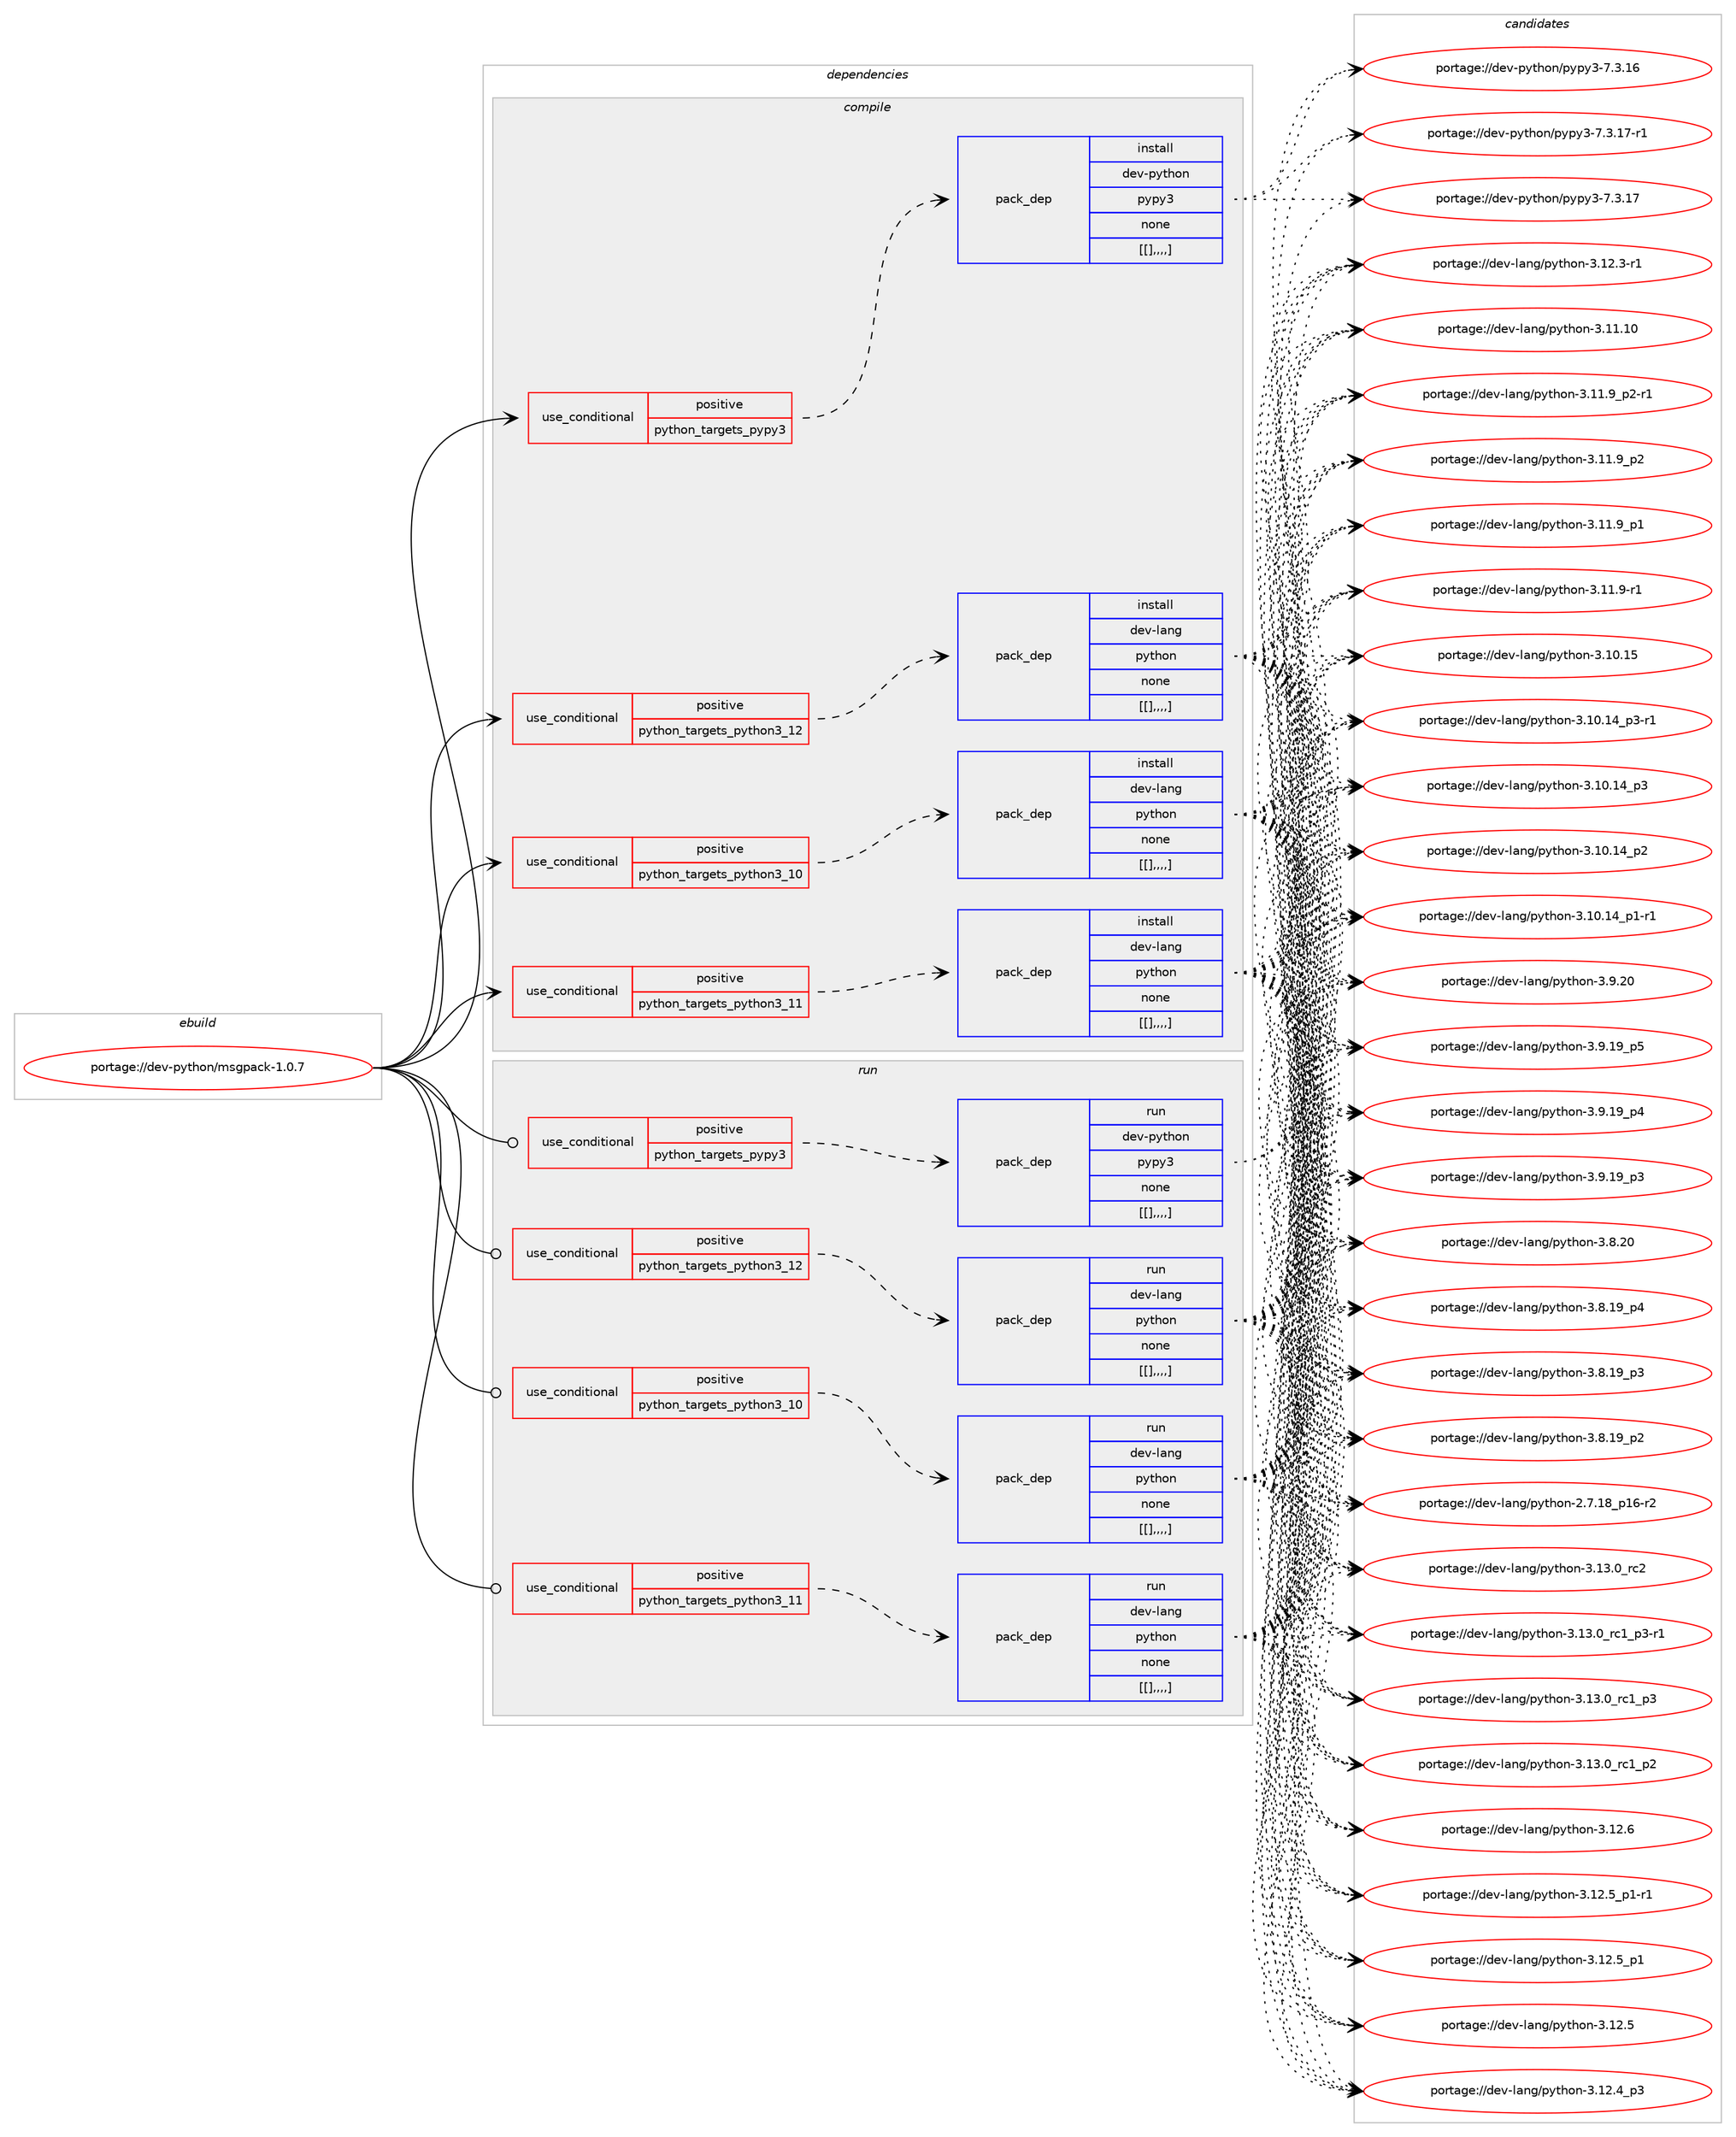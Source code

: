 digraph prolog {

# *************
# Graph options
# *************

newrank=true;
concentrate=true;
compound=true;
graph [rankdir=LR,fontname=Helvetica,fontsize=10,ranksep=1.5];#, ranksep=2.5, nodesep=0.2];
edge  [arrowhead=vee];
node  [fontname=Helvetica,fontsize=10];

# **********
# The ebuild
# **********

subgraph cluster_leftcol {
color=gray;
label=<<i>ebuild</i>>;
id [label="portage://dev-python/msgpack-1.0.7", color=red, width=4, href="../dev-python/msgpack-1.0.7.svg"];
}

# ****************
# The dependencies
# ****************

subgraph cluster_midcol {
color=gray;
label=<<i>dependencies</i>>;
subgraph cluster_compile {
fillcolor="#eeeeee";
style=filled;
label=<<i>compile</i>>;
subgraph cond35709 {
dependency153118 [label=<<TABLE BORDER="0" CELLBORDER="1" CELLSPACING="0" CELLPADDING="4"><TR><TD ROWSPAN="3" CELLPADDING="10">use_conditional</TD></TR><TR><TD>positive</TD></TR><TR><TD>python_targets_pypy3</TD></TR></TABLE>>, shape=none, color=red];
subgraph pack116191 {
dependency153119 [label=<<TABLE BORDER="0" CELLBORDER="1" CELLSPACING="0" CELLPADDING="4" WIDTH="220"><TR><TD ROWSPAN="6" CELLPADDING="30">pack_dep</TD></TR><TR><TD WIDTH="110">install</TD></TR><TR><TD>dev-python</TD></TR><TR><TD>pypy3</TD></TR><TR><TD>none</TD></TR><TR><TD>[[],,,,]</TD></TR></TABLE>>, shape=none, color=blue];
}
dependency153118:e -> dependency153119:w [weight=20,style="dashed",arrowhead="vee"];
}
id:e -> dependency153118:w [weight=20,style="solid",arrowhead="vee"];
subgraph cond35710 {
dependency153120 [label=<<TABLE BORDER="0" CELLBORDER="1" CELLSPACING="0" CELLPADDING="4"><TR><TD ROWSPAN="3" CELLPADDING="10">use_conditional</TD></TR><TR><TD>positive</TD></TR><TR><TD>python_targets_python3_10</TD></TR></TABLE>>, shape=none, color=red];
subgraph pack116192 {
dependency153121 [label=<<TABLE BORDER="0" CELLBORDER="1" CELLSPACING="0" CELLPADDING="4" WIDTH="220"><TR><TD ROWSPAN="6" CELLPADDING="30">pack_dep</TD></TR><TR><TD WIDTH="110">install</TD></TR><TR><TD>dev-lang</TD></TR><TR><TD>python</TD></TR><TR><TD>none</TD></TR><TR><TD>[[],,,,]</TD></TR></TABLE>>, shape=none, color=blue];
}
dependency153120:e -> dependency153121:w [weight=20,style="dashed",arrowhead="vee"];
}
id:e -> dependency153120:w [weight=20,style="solid",arrowhead="vee"];
subgraph cond35711 {
dependency153122 [label=<<TABLE BORDER="0" CELLBORDER="1" CELLSPACING="0" CELLPADDING="4"><TR><TD ROWSPAN="3" CELLPADDING="10">use_conditional</TD></TR><TR><TD>positive</TD></TR><TR><TD>python_targets_python3_11</TD></TR></TABLE>>, shape=none, color=red];
subgraph pack116193 {
dependency153123 [label=<<TABLE BORDER="0" CELLBORDER="1" CELLSPACING="0" CELLPADDING="4" WIDTH="220"><TR><TD ROWSPAN="6" CELLPADDING="30">pack_dep</TD></TR><TR><TD WIDTH="110">install</TD></TR><TR><TD>dev-lang</TD></TR><TR><TD>python</TD></TR><TR><TD>none</TD></TR><TR><TD>[[],,,,]</TD></TR></TABLE>>, shape=none, color=blue];
}
dependency153122:e -> dependency153123:w [weight=20,style="dashed",arrowhead="vee"];
}
id:e -> dependency153122:w [weight=20,style="solid",arrowhead="vee"];
subgraph cond35712 {
dependency153124 [label=<<TABLE BORDER="0" CELLBORDER="1" CELLSPACING="0" CELLPADDING="4"><TR><TD ROWSPAN="3" CELLPADDING="10">use_conditional</TD></TR><TR><TD>positive</TD></TR><TR><TD>python_targets_python3_12</TD></TR></TABLE>>, shape=none, color=red];
subgraph pack116194 {
dependency153125 [label=<<TABLE BORDER="0" CELLBORDER="1" CELLSPACING="0" CELLPADDING="4" WIDTH="220"><TR><TD ROWSPAN="6" CELLPADDING="30">pack_dep</TD></TR><TR><TD WIDTH="110">install</TD></TR><TR><TD>dev-lang</TD></TR><TR><TD>python</TD></TR><TR><TD>none</TD></TR><TR><TD>[[],,,,]</TD></TR></TABLE>>, shape=none, color=blue];
}
dependency153124:e -> dependency153125:w [weight=20,style="dashed",arrowhead="vee"];
}
id:e -> dependency153124:w [weight=20,style="solid",arrowhead="vee"];
}
subgraph cluster_compileandrun {
fillcolor="#eeeeee";
style=filled;
label=<<i>compile and run</i>>;
}
subgraph cluster_run {
fillcolor="#eeeeee";
style=filled;
label=<<i>run</i>>;
subgraph cond35713 {
dependency153126 [label=<<TABLE BORDER="0" CELLBORDER="1" CELLSPACING="0" CELLPADDING="4"><TR><TD ROWSPAN="3" CELLPADDING="10">use_conditional</TD></TR><TR><TD>positive</TD></TR><TR><TD>python_targets_pypy3</TD></TR></TABLE>>, shape=none, color=red];
subgraph pack116195 {
dependency153127 [label=<<TABLE BORDER="0" CELLBORDER="1" CELLSPACING="0" CELLPADDING="4" WIDTH="220"><TR><TD ROWSPAN="6" CELLPADDING="30">pack_dep</TD></TR><TR><TD WIDTH="110">run</TD></TR><TR><TD>dev-python</TD></TR><TR><TD>pypy3</TD></TR><TR><TD>none</TD></TR><TR><TD>[[],,,,]</TD></TR></TABLE>>, shape=none, color=blue];
}
dependency153126:e -> dependency153127:w [weight=20,style="dashed",arrowhead="vee"];
}
id:e -> dependency153126:w [weight=20,style="solid",arrowhead="odot"];
subgraph cond35714 {
dependency153128 [label=<<TABLE BORDER="0" CELLBORDER="1" CELLSPACING="0" CELLPADDING="4"><TR><TD ROWSPAN="3" CELLPADDING="10">use_conditional</TD></TR><TR><TD>positive</TD></TR><TR><TD>python_targets_python3_10</TD></TR></TABLE>>, shape=none, color=red];
subgraph pack116196 {
dependency153129 [label=<<TABLE BORDER="0" CELLBORDER="1" CELLSPACING="0" CELLPADDING="4" WIDTH="220"><TR><TD ROWSPAN="6" CELLPADDING="30">pack_dep</TD></TR><TR><TD WIDTH="110">run</TD></TR><TR><TD>dev-lang</TD></TR><TR><TD>python</TD></TR><TR><TD>none</TD></TR><TR><TD>[[],,,,]</TD></TR></TABLE>>, shape=none, color=blue];
}
dependency153128:e -> dependency153129:w [weight=20,style="dashed",arrowhead="vee"];
}
id:e -> dependency153128:w [weight=20,style="solid",arrowhead="odot"];
subgraph cond35715 {
dependency153130 [label=<<TABLE BORDER="0" CELLBORDER="1" CELLSPACING="0" CELLPADDING="4"><TR><TD ROWSPAN="3" CELLPADDING="10">use_conditional</TD></TR><TR><TD>positive</TD></TR><TR><TD>python_targets_python3_11</TD></TR></TABLE>>, shape=none, color=red];
subgraph pack116197 {
dependency153131 [label=<<TABLE BORDER="0" CELLBORDER="1" CELLSPACING="0" CELLPADDING="4" WIDTH="220"><TR><TD ROWSPAN="6" CELLPADDING="30">pack_dep</TD></TR><TR><TD WIDTH="110">run</TD></TR><TR><TD>dev-lang</TD></TR><TR><TD>python</TD></TR><TR><TD>none</TD></TR><TR><TD>[[],,,,]</TD></TR></TABLE>>, shape=none, color=blue];
}
dependency153130:e -> dependency153131:w [weight=20,style="dashed",arrowhead="vee"];
}
id:e -> dependency153130:w [weight=20,style="solid",arrowhead="odot"];
subgraph cond35716 {
dependency153132 [label=<<TABLE BORDER="0" CELLBORDER="1" CELLSPACING="0" CELLPADDING="4"><TR><TD ROWSPAN="3" CELLPADDING="10">use_conditional</TD></TR><TR><TD>positive</TD></TR><TR><TD>python_targets_python3_12</TD></TR></TABLE>>, shape=none, color=red];
subgraph pack116198 {
dependency153133 [label=<<TABLE BORDER="0" CELLBORDER="1" CELLSPACING="0" CELLPADDING="4" WIDTH="220"><TR><TD ROWSPAN="6" CELLPADDING="30">pack_dep</TD></TR><TR><TD WIDTH="110">run</TD></TR><TR><TD>dev-lang</TD></TR><TR><TD>python</TD></TR><TR><TD>none</TD></TR><TR><TD>[[],,,,]</TD></TR></TABLE>>, shape=none, color=blue];
}
dependency153132:e -> dependency153133:w [weight=20,style="dashed",arrowhead="vee"];
}
id:e -> dependency153132:w [weight=20,style="solid",arrowhead="odot"];
}
}

# **************
# The candidates
# **************

subgraph cluster_choices {
rank=same;
color=gray;
label=<<i>candidates</i>>;

subgraph choice116191 {
color=black;
nodesep=1;
choice100101118451121211161041111104711212111212151455546514649554511449 [label="portage://dev-python/pypy3-7.3.17-r1", color=red, width=4,href="../dev-python/pypy3-7.3.17-r1.svg"];
choice10010111845112121116104111110471121211121215145554651464955 [label="portage://dev-python/pypy3-7.3.17", color=red, width=4,href="../dev-python/pypy3-7.3.17.svg"];
choice10010111845112121116104111110471121211121215145554651464954 [label="portage://dev-python/pypy3-7.3.16", color=red, width=4,href="../dev-python/pypy3-7.3.16.svg"];
dependency153119:e -> choice100101118451121211161041111104711212111212151455546514649554511449:w [style=dotted,weight="100"];
dependency153119:e -> choice10010111845112121116104111110471121211121215145554651464955:w [style=dotted,weight="100"];
dependency153119:e -> choice10010111845112121116104111110471121211121215145554651464954:w [style=dotted,weight="100"];
}
subgraph choice116192 {
color=black;
nodesep=1;
choice10010111845108971101034711212111610411111045514649514648951149950 [label="portage://dev-lang/python-3.13.0_rc2", color=red, width=4,href="../dev-lang/python-3.13.0_rc2.svg"];
choice1001011184510897110103471121211161041111104551464951464895114994995112514511449 [label="portage://dev-lang/python-3.13.0_rc1_p3-r1", color=red, width=4,href="../dev-lang/python-3.13.0_rc1_p3-r1.svg"];
choice100101118451089711010347112121116104111110455146495146489511499499511251 [label="portage://dev-lang/python-3.13.0_rc1_p3", color=red, width=4,href="../dev-lang/python-3.13.0_rc1_p3.svg"];
choice100101118451089711010347112121116104111110455146495146489511499499511250 [label="portage://dev-lang/python-3.13.0_rc1_p2", color=red, width=4,href="../dev-lang/python-3.13.0_rc1_p2.svg"];
choice10010111845108971101034711212111610411111045514649504654 [label="portage://dev-lang/python-3.12.6", color=red, width=4,href="../dev-lang/python-3.12.6.svg"];
choice1001011184510897110103471121211161041111104551464950465395112494511449 [label="portage://dev-lang/python-3.12.5_p1-r1", color=red, width=4,href="../dev-lang/python-3.12.5_p1-r1.svg"];
choice100101118451089711010347112121116104111110455146495046539511249 [label="portage://dev-lang/python-3.12.5_p1", color=red, width=4,href="../dev-lang/python-3.12.5_p1.svg"];
choice10010111845108971101034711212111610411111045514649504653 [label="portage://dev-lang/python-3.12.5", color=red, width=4,href="../dev-lang/python-3.12.5.svg"];
choice100101118451089711010347112121116104111110455146495046529511251 [label="portage://dev-lang/python-3.12.4_p3", color=red, width=4,href="../dev-lang/python-3.12.4_p3.svg"];
choice100101118451089711010347112121116104111110455146495046514511449 [label="portage://dev-lang/python-3.12.3-r1", color=red, width=4,href="../dev-lang/python-3.12.3-r1.svg"];
choice1001011184510897110103471121211161041111104551464949464948 [label="portage://dev-lang/python-3.11.10", color=red, width=4,href="../dev-lang/python-3.11.10.svg"];
choice1001011184510897110103471121211161041111104551464949465795112504511449 [label="portage://dev-lang/python-3.11.9_p2-r1", color=red, width=4,href="../dev-lang/python-3.11.9_p2-r1.svg"];
choice100101118451089711010347112121116104111110455146494946579511250 [label="portage://dev-lang/python-3.11.9_p2", color=red, width=4,href="../dev-lang/python-3.11.9_p2.svg"];
choice100101118451089711010347112121116104111110455146494946579511249 [label="portage://dev-lang/python-3.11.9_p1", color=red, width=4,href="../dev-lang/python-3.11.9_p1.svg"];
choice100101118451089711010347112121116104111110455146494946574511449 [label="portage://dev-lang/python-3.11.9-r1", color=red, width=4,href="../dev-lang/python-3.11.9-r1.svg"];
choice1001011184510897110103471121211161041111104551464948464953 [label="portage://dev-lang/python-3.10.15", color=red, width=4,href="../dev-lang/python-3.10.15.svg"];
choice100101118451089711010347112121116104111110455146494846495295112514511449 [label="portage://dev-lang/python-3.10.14_p3-r1", color=red, width=4,href="../dev-lang/python-3.10.14_p3-r1.svg"];
choice10010111845108971101034711212111610411111045514649484649529511251 [label="portage://dev-lang/python-3.10.14_p3", color=red, width=4,href="../dev-lang/python-3.10.14_p3.svg"];
choice10010111845108971101034711212111610411111045514649484649529511250 [label="portage://dev-lang/python-3.10.14_p2", color=red, width=4,href="../dev-lang/python-3.10.14_p2.svg"];
choice100101118451089711010347112121116104111110455146494846495295112494511449 [label="portage://dev-lang/python-3.10.14_p1-r1", color=red, width=4,href="../dev-lang/python-3.10.14_p1-r1.svg"];
choice10010111845108971101034711212111610411111045514657465048 [label="portage://dev-lang/python-3.9.20", color=red, width=4,href="../dev-lang/python-3.9.20.svg"];
choice100101118451089711010347112121116104111110455146574649579511253 [label="portage://dev-lang/python-3.9.19_p5", color=red, width=4,href="../dev-lang/python-3.9.19_p5.svg"];
choice100101118451089711010347112121116104111110455146574649579511252 [label="portage://dev-lang/python-3.9.19_p4", color=red, width=4,href="../dev-lang/python-3.9.19_p4.svg"];
choice100101118451089711010347112121116104111110455146574649579511251 [label="portage://dev-lang/python-3.9.19_p3", color=red, width=4,href="../dev-lang/python-3.9.19_p3.svg"];
choice10010111845108971101034711212111610411111045514656465048 [label="portage://dev-lang/python-3.8.20", color=red, width=4,href="../dev-lang/python-3.8.20.svg"];
choice100101118451089711010347112121116104111110455146564649579511252 [label="portage://dev-lang/python-3.8.19_p4", color=red, width=4,href="../dev-lang/python-3.8.19_p4.svg"];
choice100101118451089711010347112121116104111110455146564649579511251 [label="portage://dev-lang/python-3.8.19_p3", color=red, width=4,href="../dev-lang/python-3.8.19_p3.svg"];
choice100101118451089711010347112121116104111110455146564649579511250 [label="portage://dev-lang/python-3.8.19_p2", color=red, width=4,href="../dev-lang/python-3.8.19_p2.svg"];
choice100101118451089711010347112121116104111110455046554649569511249544511450 [label="portage://dev-lang/python-2.7.18_p16-r2", color=red, width=4,href="../dev-lang/python-2.7.18_p16-r2.svg"];
dependency153121:e -> choice10010111845108971101034711212111610411111045514649514648951149950:w [style=dotted,weight="100"];
dependency153121:e -> choice1001011184510897110103471121211161041111104551464951464895114994995112514511449:w [style=dotted,weight="100"];
dependency153121:e -> choice100101118451089711010347112121116104111110455146495146489511499499511251:w [style=dotted,weight="100"];
dependency153121:e -> choice100101118451089711010347112121116104111110455146495146489511499499511250:w [style=dotted,weight="100"];
dependency153121:e -> choice10010111845108971101034711212111610411111045514649504654:w [style=dotted,weight="100"];
dependency153121:e -> choice1001011184510897110103471121211161041111104551464950465395112494511449:w [style=dotted,weight="100"];
dependency153121:e -> choice100101118451089711010347112121116104111110455146495046539511249:w [style=dotted,weight="100"];
dependency153121:e -> choice10010111845108971101034711212111610411111045514649504653:w [style=dotted,weight="100"];
dependency153121:e -> choice100101118451089711010347112121116104111110455146495046529511251:w [style=dotted,weight="100"];
dependency153121:e -> choice100101118451089711010347112121116104111110455146495046514511449:w [style=dotted,weight="100"];
dependency153121:e -> choice1001011184510897110103471121211161041111104551464949464948:w [style=dotted,weight="100"];
dependency153121:e -> choice1001011184510897110103471121211161041111104551464949465795112504511449:w [style=dotted,weight="100"];
dependency153121:e -> choice100101118451089711010347112121116104111110455146494946579511250:w [style=dotted,weight="100"];
dependency153121:e -> choice100101118451089711010347112121116104111110455146494946579511249:w [style=dotted,weight="100"];
dependency153121:e -> choice100101118451089711010347112121116104111110455146494946574511449:w [style=dotted,weight="100"];
dependency153121:e -> choice1001011184510897110103471121211161041111104551464948464953:w [style=dotted,weight="100"];
dependency153121:e -> choice100101118451089711010347112121116104111110455146494846495295112514511449:w [style=dotted,weight="100"];
dependency153121:e -> choice10010111845108971101034711212111610411111045514649484649529511251:w [style=dotted,weight="100"];
dependency153121:e -> choice10010111845108971101034711212111610411111045514649484649529511250:w [style=dotted,weight="100"];
dependency153121:e -> choice100101118451089711010347112121116104111110455146494846495295112494511449:w [style=dotted,weight="100"];
dependency153121:e -> choice10010111845108971101034711212111610411111045514657465048:w [style=dotted,weight="100"];
dependency153121:e -> choice100101118451089711010347112121116104111110455146574649579511253:w [style=dotted,weight="100"];
dependency153121:e -> choice100101118451089711010347112121116104111110455146574649579511252:w [style=dotted,weight="100"];
dependency153121:e -> choice100101118451089711010347112121116104111110455146574649579511251:w [style=dotted,weight="100"];
dependency153121:e -> choice10010111845108971101034711212111610411111045514656465048:w [style=dotted,weight="100"];
dependency153121:e -> choice100101118451089711010347112121116104111110455146564649579511252:w [style=dotted,weight="100"];
dependency153121:e -> choice100101118451089711010347112121116104111110455146564649579511251:w [style=dotted,weight="100"];
dependency153121:e -> choice100101118451089711010347112121116104111110455146564649579511250:w [style=dotted,weight="100"];
dependency153121:e -> choice100101118451089711010347112121116104111110455046554649569511249544511450:w [style=dotted,weight="100"];
}
subgraph choice116193 {
color=black;
nodesep=1;
choice10010111845108971101034711212111610411111045514649514648951149950 [label="portage://dev-lang/python-3.13.0_rc2", color=red, width=4,href="../dev-lang/python-3.13.0_rc2.svg"];
choice1001011184510897110103471121211161041111104551464951464895114994995112514511449 [label="portage://dev-lang/python-3.13.0_rc1_p3-r1", color=red, width=4,href="../dev-lang/python-3.13.0_rc1_p3-r1.svg"];
choice100101118451089711010347112121116104111110455146495146489511499499511251 [label="portage://dev-lang/python-3.13.0_rc1_p3", color=red, width=4,href="../dev-lang/python-3.13.0_rc1_p3.svg"];
choice100101118451089711010347112121116104111110455146495146489511499499511250 [label="portage://dev-lang/python-3.13.0_rc1_p2", color=red, width=4,href="../dev-lang/python-3.13.0_rc1_p2.svg"];
choice10010111845108971101034711212111610411111045514649504654 [label="portage://dev-lang/python-3.12.6", color=red, width=4,href="../dev-lang/python-3.12.6.svg"];
choice1001011184510897110103471121211161041111104551464950465395112494511449 [label="portage://dev-lang/python-3.12.5_p1-r1", color=red, width=4,href="../dev-lang/python-3.12.5_p1-r1.svg"];
choice100101118451089711010347112121116104111110455146495046539511249 [label="portage://dev-lang/python-3.12.5_p1", color=red, width=4,href="../dev-lang/python-3.12.5_p1.svg"];
choice10010111845108971101034711212111610411111045514649504653 [label="portage://dev-lang/python-3.12.5", color=red, width=4,href="../dev-lang/python-3.12.5.svg"];
choice100101118451089711010347112121116104111110455146495046529511251 [label="portage://dev-lang/python-3.12.4_p3", color=red, width=4,href="../dev-lang/python-3.12.4_p3.svg"];
choice100101118451089711010347112121116104111110455146495046514511449 [label="portage://dev-lang/python-3.12.3-r1", color=red, width=4,href="../dev-lang/python-3.12.3-r1.svg"];
choice1001011184510897110103471121211161041111104551464949464948 [label="portage://dev-lang/python-3.11.10", color=red, width=4,href="../dev-lang/python-3.11.10.svg"];
choice1001011184510897110103471121211161041111104551464949465795112504511449 [label="portage://dev-lang/python-3.11.9_p2-r1", color=red, width=4,href="../dev-lang/python-3.11.9_p2-r1.svg"];
choice100101118451089711010347112121116104111110455146494946579511250 [label="portage://dev-lang/python-3.11.9_p2", color=red, width=4,href="../dev-lang/python-3.11.9_p2.svg"];
choice100101118451089711010347112121116104111110455146494946579511249 [label="portage://dev-lang/python-3.11.9_p1", color=red, width=4,href="../dev-lang/python-3.11.9_p1.svg"];
choice100101118451089711010347112121116104111110455146494946574511449 [label="portage://dev-lang/python-3.11.9-r1", color=red, width=4,href="../dev-lang/python-3.11.9-r1.svg"];
choice1001011184510897110103471121211161041111104551464948464953 [label="portage://dev-lang/python-3.10.15", color=red, width=4,href="../dev-lang/python-3.10.15.svg"];
choice100101118451089711010347112121116104111110455146494846495295112514511449 [label="portage://dev-lang/python-3.10.14_p3-r1", color=red, width=4,href="../dev-lang/python-3.10.14_p3-r1.svg"];
choice10010111845108971101034711212111610411111045514649484649529511251 [label="portage://dev-lang/python-3.10.14_p3", color=red, width=4,href="../dev-lang/python-3.10.14_p3.svg"];
choice10010111845108971101034711212111610411111045514649484649529511250 [label="portage://dev-lang/python-3.10.14_p2", color=red, width=4,href="../dev-lang/python-3.10.14_p2.svg"];
choice100101118451089711010347112121116104111110455146494846495295112494511449 [label="portage://dev-lang/python-3.10.14_p1-r1", color=red, width=4,href="../dev-lang/python-3.10.14_p1-r1.svg"];
choice10010111845108971101034711212111610411111045514657465048 [label="portage://dev-lang/python-3.9.20", color=red, width=4,href="../dev-lang/python-3.9.20.svg"];
choice100101118451089711010347112121116104111110455146574649579511253 [label="portage://dev-lang/python-3.9.19_p5", color=red, width=4,href="../dev-lang/python-3.9.19_p5.svg"];
choice100101118451089711010347112121116104111110455146574649579511252 [label="portage://dev-lang/python-3.9.19_p4", color=red, width=4,href="../dev-lang/python-3.9.19_p4.svg"];
choice100101118451089711010347112121116104111110455146574649579511251 [label="portage://dev-lang/python-3.9.19_p3", color=red, width=4,href="../dev-lang/python-3.9.19_p3.svg"];
choice10010111845108971101034711212111610411111045514656465048 [label="portage://dev-lang/python-3.8.20", color=red, width=4,href="../dev-lang/python-3.8.20.svg"];
choice100101118451089711010347112121116104111110455146564649579511252 [label="portage://dev-lang/python-3.8.19_p4", color=red, width=4,href="../dev-lang/python-3.8.19_p4.svg"];
choice100101118451089711010347112121116104111110455146564649579511251 [label="portage://dev-lang/python-3.8.19_p3", color=red, width=4,href="../dev-lang/python-3.8.19_p3.svg"];
choice100101118451089711010347112121116104111110455146564649579511250 [label="portage://dev-lang/python-3.8.19_p2", color=red, width=4,href="../dev-lang/python-3.8.19_p2.svg"];
choice100101118451089711010347112121116104111110455046554649569511249544511450 [label="portage://dev-lang/python-2.7.18_p16-r2", color=red, width=4,href="../dev-lang/python-2.7.18_p16-r2.svg"];
dependency153123:e -> choice10010111845108971101034711212111610411111045514649514648951149950:w [style=dotted,weight="100"];
dependency153123:e -> choice1001011184510897110103471121211161041111104551464951464895114994995112514511449:w [style=dotted,weight="100"];
dependency153123:e -> choice100101118451089711010347112121116104111110455146495146489511499499511251:w [style=dotted,weight="100"];
dependency153123:e -> choice100101118451089711010347112121116104111110455146495146489511499499511250:w [style=dotted,weight="100"];
dependency153123:e -> choice10010111845108971101034711212111610411111045514649504654:w [style=dotted,weight="100"];
dependency153123:e -> choice1001011184510897110103471121211161041111104551464950465395112494511449:w [style=dotted,weight="100"];
dependency153123:e -> choice100101118451089711010347112121116104111110455146495046539511249:w [style=dotted,weight="100"];
dependency153123:e -> choice10010111845108971101034711212111610411111045514649504653:w [style=dotted,weight="100"];
dependency153123:e -> choice100101118451089711010347112121116104111110455146495046529511251:w [style=dotted,weight="100"];
dependency153123:e -> choice100101118451089711010347112121116104111110455146495046514511449:w [style=dotted,weight="100"];
dependency153123:e -> choice1001011184510897110103471121211161041111104551464949464948:w [style=dotted,weight="100"];
dependency153123:e -> choice1001011184510897110103471121211161041111104551464949465795112504511449:w [style=dotted,weight="100"];
dependency153123:e -> choice100101118451089711010347112121116104111110455146494946579511250:w [style=dotted,weight="100"];
dependency153123:e -> choice100101118451089711010347112121116104111110455146494946579511249:w [style=dotted,weight="100"];
dependency153123:e -> choice100101118451089711010347112121116104111110455146494946574511449:w [style=dotted,weight="100"];
dependency153123:e -> choice1001011184510897110103471121211161041111104551464948464953:w [style=dotted,weight="100"];
dependency153123:e -> choice100101118451089711010347112121116104111110455146494846495295112514511449:w [style=dotted,weight="100"];
dependency153123:e -> choice10010111845108971101034711212111610411111045514649484649529511251:w [style=dotted,weight="100"];
dependency153123:e -> choice10010111845108971101034711212111610411111045514649484649529511250:w [style=dotted,weight="100"];
dependency153123:e -> choice100101118451089711010347112121116104111110455146494846495295112494511449:w [style=dotted,weight="100"];
dependency153123:e -> choice10010111845108971101034711212111610411111045514657465048:w [style=dotted,weight="100"];
dependency153123:e -> choice100101118451089711010347112121116104111110455146574649579511253:w [style=dotted,weight="100"];
dependency153123:e -> choice100101118451089711010347112121116104111110455146574649579511252:w [style=dotted,weight="100"];
dependency153123:e -> choice100101118451089711010347112121116104111110455146574649579511251:w [style=dotted,weight="100"];
dependency153123:e -> choice10010111845108971101034711212111610411111045514656465048:w [style=dotted,weight="100"];
dependency153123:e -> choice100101118451089711010347112121116104111110455146564649579511252:w [style=dotted,weight="100"];
dependency153123:e -> choice100101118451089711010347112121116104111110455146564649579511251:w [style=dotted,weight="100"];
dependency153123:e -> choice100101118451089711010347112121116104111110455146564649579511250:w [style=dotted,weight="100"];
dependency153123:e -> choice100101118451089711010347112121116104111110455046554649569511249544511450:w [style=dotted,weight="100"];
}
subgraph choice116194 {
color=black;
nodesep=1;
choice10010111845108971101034711212111610411111045514649514648951149950 [label="portage://dev-lang/python-3.13.0_rc2", color=red, width=4,href="../dev-lang/python-3.13.0_rc2.svg"];
choice1001011184510897110103471121211161041111104551464951464895114994995112514511449 [label="portage://dev-lang/python-3.13.0_rc1_p3-r1", color=red, width=4,href="../dev-lang/python-3.13.0_rc1_p3-r1.svg"];
choice100101118451089711010347112121116104111110455146495146489511499499511251 [label="portage://dev-lang/python-3.13.0_rc1_p3", color=red, width=4,href="../dev-lang/python-3.13.0_rc1_p3.svg"];
choice100101118451089711010347112121116104111110455146495146489511499499511250 [label="portage://dev-lang/python-3.13.0_rc1_p2", color=red, width=4,href="../dev-lang/python-3.13.0_rc1_p2.svg"];
choice10010111845108971101034711212111610411111045514649504654 [label="portage://dev-lang/python-3.12.6", color=red, width=4,href="../dev-lang/python-3.12.6.svg"];
choice1001011184510897110103471121211161041111104551464950465395112494511449 [label="portage://dev-lang/python-3.12.5_p1-r1", color=red, width=4,href="../dev-lang/python-3.12.5_p1-r1.svg"];
choice100101118451089711010347112121116104111110455146495046539511249 [label="portage://dev-lang/python-3.12.5_p1", color=red, width=4,href="../dev-lang/python-3.12.5_p1.svg"];
choice10010111845108971101034711212111610411111045514649504653 [label="portage://dev-lang/python-3.12.5", color=red, width=4,href="../dev-lang/python-3.12.5.svg"];
choice100101118451089711010347112121116104111110455146495046529511251 [label="portage://dev-lang/python-3.12.4_p3", color=red, width=4,href="../dev-lang/python-3.12.4_p3.svg"];
choice100101118451089711010347112121116104111110455146495046514511449 [label="portage://dev-lang/python-3.12.3-r1", color=red, width=4,href="../dev-lang/python-3.12.3-r1.svg"];
choice1001011184510897110103471121211161041111104551464949464948 [label="portage://dev-lang/python-3.11.10", color=red, width=4,href="../dev-lang/python-3.11.10.svg"];
choice1001011184510897110103471121211161041111104551464949465795112504511449 [label="portage://dev-lang/python-3.11.9_p2-r1", color=red, width=4,href="../dev-lang/python-3.11.9_p2-r1.svg"];
choice100101118451089711010347112121116104111110455146494946579511250 [label="portage://dev-lang/python-3.11.9_p2", color=red, width=4,href="../dev-lang/python-3.11.9_p2.svg"];
choice100101118451089711010347112121116104111110455146494946579511249 [label="portage://dev-lang/python-3.11.9_p1", color=red, width=4,href="../dev-lang/python-3.11.9_p1.svg"];
choice100101118451089711010347112121116104111110455146494946574511449 [label="portage://dev-lang/python-3.11.9-r1", color=red, width=4,href="../dev-lang/python-3.11.9-r1.svg"];
choice1001011184510897110103471121211161041111104551464948464953 [label="portage://dev-lang/python-3.10.15", color=red, width=4,href="../dev-lang/python-3.10.15.svg"];
choice100101118451089711010347112121116104111110455146494846495295112514511449 [label="portage://dev-lang/python-3.10.14_p3-r1", color=red, width=4,href="../dev-lang/python-3.10.14_p3-r1.svg"];
choice10010111845108971101034711212111610411111045514649484649529511251 [label="portage://dev-lang/python-3.10.14_p3", color=red, width=4,href="../dev-lang/python-3.10.14_p3.svg"];
choice10010111845108971101034711212111610411111045514649484649529511250 [label="portage://dev-lang/python-3.10.14_p2", color=red, width=4,href="../dev-lang/python-3.10.14_p2.svg"];
choice100101118451089711010347112121116104111110455146494846495295112494511449 [label="portage://dev-lang/python-3.10.14_p1-r1", color=red, width=4,href="../dev-lang/python-3.10.14_p1-r1.svg"];
choice10010111845108971101034711212111610411111045514657465048 [label="portage://dev-lang/python-3.9.20", color=red, width=4,href="../dev-lang/python-3.9.20.svg"];
choice100101118451089711010347112121116104111110455146574649579511253 [label="portage://dev-lang/python-3.9.19_p5", color=red, width=4,href="../dev-lang/python-3.9.19_p5.svg"];
choice100101118451089711010347112121116104111110455146574649579511252 [label="portage://dev-lang/python-3.9.19_p4", color=red, width=4,href="../dev-lang/python-3.9.19_p4.svg"];
choice100101118451089711010347112121116104111110455146574649579511251 [label="portage://dev-lang/python-3.9.19_p3", color=red, width=4,href="../dev-lang/python-3.9.19_p3.svg"];
choice10010111845108971101034711212111610411111045514656465048 [label="portage://dev-lang/python-3.8.20", color=red, width=4,href="../dev-lang/python-3.8.20.svg"];
choice100101118451089711010347112121116104111110455146564649579511252 [label="portage://dev-lang/python-3.8.19_p4", color=red, width=4,href="../dev-lang/python-3.8.19_p4.svg"];
choice100101118451089711010347112121116104111110455146564649579511251 [label="portage://dev-lang/python-3.8.19_p3", color=red, width=4,href="../dev-lang/python-3.8.19_p3.svg"];
choice100101118451089711010347112121116104111110455146564649579511250 [label="portage://dev-lang/python-3.8.19_p2", color=red, width=4,href="../dev-lang/python-3.8.19_p2.svg"];
choice100101118451089711010347112121116104111110455046554649569511249544511450 [label="portage://dev-lang/python-2.7.18_p16-r2", color=red, width=4,href="../dev-lang/python-2.7.18_p16-r2.svg"];
dependency153125:e -> choice10010111845108971101034711212111610411111045514649514648951149950:w [style=dotted,weight="100"];
dependency153125:e -> choice1001011184510897110103471121211161041111104551464951464895114994995112514511449:w [style=dotted,weight="100"];
dependency153125:e -> choice100101118451089711010347112121116104111110455146495146489511499499511251:w [style=dotted,weight="100"];
dependency153125:e -> choice100101118451089711010347112121116104111110455146495146489511499499511250:w [style=dotted,weight="100"];
dependency153125:e -> choice10010111845108971101034711212111610411111045514649504654:w [style=dotted,weight="100"];
dependency153125:e -> choice1001011184510897110103471121211161041111104551464950465395112494511449:w [style=dotted,weight="100"];
dependency153125:e -> choice100101118451089711010347112121116104111110455146495046539511249:w [style=dotted,weight="100"];
dependency153125:e -> choice10010111845108971101034711212111610411111045514649504653:w [style=dotted,weight="100"];
dependency153125:e -> choice100101118451089711010347112121116104111110455146495046529511251:w [style=dotted,weight="100"];
dependency153125:e -> choice100101118451089711010347112121116104111110455146495046514511449:w [style=dotted,weight="100"];
dependency153125:e -> choice1001011184510897110103471121211161041111104551464949464948:w [style=dotted,weight="100"];
dependency153125:e -> choice1001011184510897110103471121211161041111104551464949465795112504511449:w [style=dotted,weight="100"];
dependency153125:e -> choice100101118451089711010347112121116104111110455146494946579511250:w [style=dotted,weight="100"];
dependency153125:e -> choice100101118451089711010347112121116104111110455146494946579511249:w [style=dotted,weight="100"];
dependency153125:e -> choice100101118451089711010347112121116104111110455146494946574511449:w [style=dotted,weight="100"];
dependency153125:e -> choice1001011184510897110103471121211161041111104551464948464953:w [style=dotted,weight="100"];
dependency153125:e -> choice100101118451089711010347112121116104111110455146494846495295112514511449:w [style=dotted,weight="100"];
dependency153125:e -> choice10010111845108971101034711212111610411111045514649484649529511251:w [style=dotted,weight="100"];
dependency153125:e -> choice10010111845108971101034711212111610411111045514649484649529511250:w [style=dotted,weight="100"];
dependency153125:e -> choice100101118451089711010347112121116104111110455146494846495295112494511449:w [style=dotted,weight="100"];
dependency153125:e -> choice10010111845108971101034711212111610411111045514657465048:w [style=dotted,weight="100"];
dependency153125:e -> choice100101118451089711010347112121116104111110455146574649579511253:w [style=dotted,weight="100"];
dependency153125:e -> choice100101118451089711010347112121116104111110455146574649579511252:w [style=dotted,weight="100"];
dependency153125:e -> choice100101118451089711010347112121116104111110455146574649579511251:w [style=dotted,weight="100"];
dependency153125:e -> choice10010111845108971101034711212111610411111045514656465048:w [style=dotted,weight="100"];
dependency153125:e -> choice100101118451089711010347112121116104111110455146564649579511252:w [style=dotted,weight="100"];
dependency153125:e -> choice100101118451089711010347112121116104111110455146564649579511251:w [style=dotted,weight="100"];
dependency153125:e -> choice100101118451089711010347112121116104111110455146564649579511250:w [style=dotted,weight="100"];
dependency153125:e -> choice100101118451089711010347112121116104111110455046554649569511249544511450:w [style=dotted,weight="100"];
}
subgraph choice116195 {
color=black;
nodesep=1;
choice100101118451121211161041111104711212111212151455546514649554511449 [label="portage://dev-python/pypy3-7.3.17-r1", color=red, width=4,href="../dev-python/pypy3-7.3.17-r1.svg"];
choice10010111845112121116104111110471121211121215145554651464955 [label="portage://dev-python/pypy3-7.3.17", color=red, width=4,href="../dev-python/pypy3-7.3.17.svg"];
choice10010111845112121116104111110471121211121215145554651464954 [label="portage://dev-python/pypy3-7.3.16", color=red, width=4,href="../dev-python/pypy3-7.3.16.svg"];
dependency153127:e -> choice100101118451121211161041111104711212111212151455546514649554511449:w [style=dotted,weight="100"];
dependency153127:e -> choice10010111845112121116104111110471121211121215145554651464955:w [style=dotted,weight="100"];
dependency153127:e -> choice10010111845112121116104111110471121211121215145554651464954:w [style=dotted,weight="100"];
}
subgraph choice116196 {
color=black;
nodesep=1;
choice10010111845108971101034711212111610411111045514649514648951149950 [label="portage://dev-lang/python-3.13.0_rc2", color=red, width=4,href="../dev-lang/python-3.13.0_rc2.svg"];
choice1001011184510897110103471121211161041111104551464951464895114994995112514511449 [label="portage://dev-lang/python-3.13.0_rc1_p3-r1", color=red, width=4,href="../dev-lang/python-3.13.0_rc1_p3-r1.svg"];
choice100101118451089711010347112121116104111110455146495146489511499499511251 [label="portage://dev-lang/python-3.13.0_rc1_p3", color=red, width=4,href="../dev-lang/python-3.13.0_rc1_p3.svg"];
choice100101118451089711010347112121116104111110455146495146489511499499511250 [label="portage://dev-lang/python-3.13.0_rc1_p2", color=red, width=4,href="../dev-lang/python-3.13.0_rc1_p2.svg"];
choice10010111845108971101034711212111610411111045514649504654 [label="portage://dev-lang/python-3.12.6", color=red, width=4,href="../dev-lang/python-3.12.6.svg"];
choice1001011184510897110103471121211161041111104551464950465395112494511449 [label="portage://dev-lang/python-3.12.5_p1-r1", color=red, width=4,href="../dev-lang/python-3.12.5_p1-r1.svg"];
choice100101118451089711010347112121116104111110455146495046539511249 [label="portage://dev-lang/python-3.12.5_p1", color=red, width=4,href="../dev-lang/python-3.12.5_p1.svg"];
choice10010111845108971101034711212111610411111045514649504653 [label="portage://dev-lang/python-3.12.5", color=red, width=4,href="../dev-lang/python-3.12.5.svg"];
choice100101118451089711010347112121116104111110455146495046529511251 [label="portage://dev-lang/python-3.12.4_p3", color=red, width=4,href="../dev-lang/python-3.12.4_p3.svg"];
choice100101118451089711010347112121116104111110455146495046514511449 [label="portage://dev-lang/python-3.12.3-r1", color=red, width=4,href="../dev-lang/python-3.12.3-r1.svg"];
choice1001011184510897110103471121211161041111104551464949464948 [label="portage://dev-lang/python-3.11.10", color=red, width=4,href="../dev-lang/python-3.11.10.svg"];
choice1001011184510897110103471121211161041111104551464949465795112504511449 [label="portage://dev-lang/python-3.11.9_p2-r1", color=red, width=4,href="../dev-lang/python-3.11.9_p2-r1.svg"];
choice100101118451089711010347112121116104111110455146494946579511250 [label="portage://dev-lang/python-3.11.9_p2", color=red, width=4,href="../dev-lang/python-3.11.9_p2.svg"];
choice100101118451089711010347112121116104111110455146494946579511249 [label="portage://dev-lang/python-3.11.9_p1", color=red, width=4,href="../dev-lang/python-3.11.9_p1.svg"];
choice100101118451089711010347112121116104111110455146494946574511449 [label="portage://dev-lang/python-3.11.9-r1", color=red, width=4,href="../dev-lang/python-3.11.9-r1.svg"];
choice1001011184510897110103471121211161041111104551464948464953 [label="portage://dev-lang/python-3.10.15", color=red, width=4,href="../dev-lang/python-3.10.15.svg"];
choice100101118451089711010347112121116104111110455146494846495295112514511449 [label="portage://dev-lang/python-3.10.14_p3-r1", color=red, width=4,href="../dev-lang/python-3.10.14_p3-r1.svg"];
choice10010111845108971101034711212111610411111045514649484649529511251 [label="portage://dev-lang/python-3.10.14_p3", color=red, width=4,href="../dev-lang/python-3.10.14_p3.svg"];
choice10010111845108971101034711212111610411111045514649484649529511250 [label="portage://dev-lang/python-3.10.14_p2", color=red, width=4,href="../dev-lang/python-3.10.14_p2.svg"];
choice100101118451089711010347112121116104111110455146494846495295112494511449 [label="portage://dev-lang/python-3.10.14_p1-r1", color=red, width=4,href="../dev-lang/python-3.10.14_p1-r1.svg"];
choice10010111845108971101034711212111610411111045514657465048 [label="portage://dev-lang/python-3.9.20", color=red, width=4,href="../dev-lang/python-3.9.20.svg"];
choice100101118451089711010347112121116104111110455146574649579511253 [label="portage://dev-lang/python-3.9.19_p5", color=red, width=4,href="../dev-lang/python-3.9.19_p5.svg"];
choice100101118451089711010347112121116104111110455146574649579511252 [label="portage://dev-lang/python-3.9.19_p4", color=red, width=4,href="../dev-lang/python-3.9.19_p4.svg"];
choice100101118451089711010347112121116104111110455146574649579511251 [label="portage://dev-lang/python-3.9.19_p3", color=red, width=4,href="../dev-lang/python-3.9.19_p3.svg"];
choice10010111845108971101034711212111610411111045514656465048 [label="portage://dev-lang/python-3.8.20", color=red, width=4,href="../dev-lang/python-3.8.20.svg"];
choice100101118451089711010347112121116104111110455146564649579511252 [label="portage://dev-lang/python-3.8.19_p4", color=red, width=4,href="../dev-lang/python-3.8.19_p4.svg"];
choice100101118451089711010347112121116104111110455146564649579511251 [label="portage://dev-lang/python-3.8.19_p3", color=red, width=4,href="../dev-lang/python-3.8.19_p3.svg"];
choice100101118451089711010347112121116104111110455146564649579511250 [label="portage://dev-lang/python-3.8.19_p2", color=red, width=4,href="../dev-lang/python-3.8.19_p2.svg"];
choice100101118451089711010347112121116104111110455046554649569511249544511450 [label="portage://dev-lang/python-2.7.18_p16-r2", color=red, width=4,href="../dev-lang/python-2.7.18_p16-r2.svg"];
dependency153129:e -> choice10010111845108971101034711212111610411111045514649514648951149950:w [style=dotted,weight="100"];
dependency153129:e -> choice1001011184510897110103471121211161041111104551464951464895114994995112514511449:w [style=dotted,weight="100"];
dependency153129:e -> choice100101118451089711010347112121116104111110455146495146489511499499511251:w [style=dotted,weight="100"];
dependency153129:e -> choice100101118451089711010347112121116104111110455146495146489511499499511250:w [style=dotted,weight="100"];
dependency153129:e -> choice10010111845108971101034711212111610411111045514649504654:w [style=dotted,weight="100"];
dependency153129:e -> choice1001011184510897110103471121211161041111104551464950465395112494511449:w [style=dotted,weight="100"];
dependency153129:e -> choice100101118451089711010347112121116104111110455146495046539511249:w [style=dotted,weight="100"];
dependency153129:e -> choice10010111845108971101034711212111610411111045514649504653:w [style=dotted,weight="100"];
dependency153129:e -> choice100101118451089711010347112121116104111110455146495046529511251:w [style=dotted,weight="100"];
dependency153129:e -> choice100101118451089711010347112121116104111110455146495046514511449:w [style=dotted,weight="100"];
dependency153129:e -> choice1001011184510897110103471121211161041111104551464949464948:w [style=dotted,weight="100"];
dependency153129:e -> choice1001011184510897110103471121211161041111104551464949465795112504511449:w [style=dotted,weight="100"];
dependency153129:e -> choice100101118451089711010347112121116104111110455146494946579511250:w [style=dotted,weight="100"];
dependency153129:e -> choice100101118451089711010347112121116104111110455146494946579511249:w [style=dotted,weight="100"];
dependency153129:e -> choice100101118451089711010347112121116104111110455146494946574511449:w [style=dotted,weight="100"];
dependency153129:e -> choice1001011184510897110103471121211161041111104551464948464953:w [style=dotted,weight="100"];
dependency153129:e -> choice100101118451089711010347112121116104111110455146494846495295112514511449:w [style=dotted,weight="100"];
dependency153129:e -> choice10010111845108971101034711212111610411111045514649484649529511251:w [style=dotted,weight="100"];
dependency153129:e -> choice10010111845108971101034711212111610411111045514649484649529511250:w [style=dotted,weight="100"];
dependency153129:e -> choice100101118451089711010347112121116104111110455146494846495295112494511449:w [style=dotted,weight="100"];
dependency153129:e -> choice10010111845108971101034711212111610411111045514657465048:w [style=dotted,weight="100"];
dependency153129:e -> choice100101118451089711010347112121116104111110455146574649579511253:w [style=dotted,weight="100"];
dependency153129:e -> choice100101118451089711010347112121116104111110455146574649579511252:w [style=dotted,weight="100"];
dependency153129:e -> choice100101118451089711010347112121116104111110455146574649579511251:w [style=dotted,weight="100"];
dependency153129:e -> choice10010111845108971101034711212111610411111045514656465048:w [style=dotted,weight="100"];
dependency153129:e -> choice100101118451089711010347112121116104111110455146564649579511252:w [style=dotted,weight="100"];
dependency153129:e -> choice100101118451089711010347112121116104111110455146564649579511251:w [style=dotted,weight="100"];
dependency153129:e -> choice100101118451089711010347112121116104111110455146564649579511250:w [style=dotted,weight="100"];
dependency153129:e -> choice100101118451089711010347112121116104111110455046554649569511249544511450:w [style=dotted,weight="100"];
}
subgraph choice116197 {
color=black;
nodesep=1;
choice10010111845108971101034711212111610411111045514649514648951149950 [label="portage://dev-lang/python-3.13.0_rc2", color=red, width=4,href="../dev-lang/python-3.13.0_rc2.svg"];
choice1001011184510897110103471121211161041111104551464951464895114994995112514511449 [label="portage://dev-lang/python-3.13.0_rc1_p3-r1", color=red, width=4,href="../dev-lang/python-3.13.0_rc1_p3-r1.svg"];
choice100101118451089711010347112121116104111110455146495146489511499499511251 [label="portage://dev-lang/python-3.13.0_rc1_p3", color=red, width=4,href="../dev-lang/python-3.13.0_rc1_p3.svg"];
choice100101118451089711010347112121116104111110455146495146489511499499511250 [label="portage://dev-lang/python-3.13.0_rc1_p2", color=red, width=4,href="../dev-lang/python-3.13.0_rc1_p2.svg"];
choice10010111845108971101034711212111610411111045514649504654 [label="portage://dev-lang/python-3.12.6", color=red, width=4,href="../dev-lang/python-3.12.6.svg"];
choice1001011184510897110103471121211161041111104551464950465395112494511449 [label="portage://dev-lang/python-3.12.5_p1-r1", color=red, width=4,href="../dev-lang/python-3.12.5_p1-r1.svg"];
choice100101118451089711010347112121116104111110455146495046539511249 [label="portage://dev-lang/python-3.12.5_p1", color=red, width=4,href="../dev-lang/python-3.12.5_p1.svg"];
choice10010111845108971101034711212111610411111045514649504653 [label="portage://dev-lang/python-3.12.5", color=red, width=4,href="../dev-lang/python-3.12.5.svg"];
choice100101118451089711010347112121116104111110455146495046529511251 [label="portage://dev-lang/python-3.12.4_p3", color=red, width=4,href="../dev-lang/python-3.12.4_p3.svg"];
choice100101118451089711010347112121116104111110455146495046514511449 [label="portage://dev-lang/python-3.12.3-r1", color=red, width=4,href="../dev-lang/python-3.12.3-r1.svg"];
choice1001011184510897110103471121211161041111104551464949464948 [label="portage://dev-lang/python-3.11.10", color=red, width=4,href="../dev-lang/python-3.11.10.svg"];
choice1001011184510897110103471121211161041111104551464949465795112504511449 [label="portage://dev-lang/python-3.11.9_p2-r1", color=red, width=4,href="../dev-lang/python-3.11.9_p2-r1.svg"];
choice100101118451089711010347112121116104111110455146494946579511250 [label="portage://dev-lang/python-3.11.9_p2", color=red, width=4,href="../dev-lang/python-3.11.9_p2.svg"];
choice100101118451089711010347112121116104111110455146494946579511249 [label="portage://dev-lang/python-3.11.9_p1", color=red, width=4,href="../dev-lang/python-3.11.9_p1.svg"];
choice100101118451089711010347112121116104111110455146494946574511449 [label="portage://dev-lang/python-3.11.9-r1", color=red, width=4,href="../dev-lang/python-3.11.9-r1.svg"];
choice1001011184510897110103471121211161041111104551464948464953 [label="portage://dev-lang/python-3.10.15", color=red, width=4,href="../dev-lang/python-3.10.15.svg"];
choice100101118451089711010347112121116104111110455146494846495295112514511449 [label="portage://dev-lang/python-3.10.14_p3-r1", color=red, width=4,href="../dev-lang/python-3.10.14_p3-r1.svg"];
choice10010111845108971101034711212111610411111045514649484649529511251 [label="portage://dev-lang/python-3.10.14_p3", color=red, width=4,href="../dev-lang/python-3.10.14_p3.svg"];
choice10010111845108971101034711212111610411111045514649484649529511250 [label="portage://dev-lang/python-3.10.14_p2", color=red, width=4,href="../dev-lang/python-3.10.14_p2.svg"];
choice100101118451089711010347112121116104111110455146494846495295112494511449 [label="portage://dev-lang/python-3.10.14_p1-r1", color=red, width=4,href="../dev-lang/python-3.10.14_p1-r1.svg"];
choice10010111845108971101034711212111610411111045514657465048 [label="portage://dev-lang/python-3.9.20", color=red, width=4,href="../dev-lang/python-3.9.20.svg"];
choice100101118451089711010347112121116104111110455146574649579511253 [label="portage://dev-lang/python-3.9.19_p5", color=red, width=4,href="../dev-lang/python-3.9.19_p5.svg"];
choice100101118451089711010347112121116104111110455146574649579511252 [label="portage://dev-lang/python-3.9.19_p4", color=red, width=4,href="../dev-lang/python-3.9.19_p4.svg"];
choice100101118451089711010347112121116104111110455146574649579511251 [label="portage://dev-lang/python-3.9.19_p3", color=red, width=4,href="../dev-lang/python-3.9.19_p3.svg"];
choice10010111845108971101034711212111610411111045514656465048 [label="portage://dev-lang/python-3.8.20", color=red, width=4,href="../dev-lang/python-3.8.20.svg"];
choice100101118451089711010347112121116104111110455146564649579511252 [label="portage://dev-lang/python-3.8.19_p4", color=red, width=4,href="../dev-lang/python-3.8.19_p4.svg"];
choice100101118451089711010347112121116104111110455146564649579511251 [label="portage://dev-lang/python-3.8.19_p3", color=red, width=4,href="../dev-lang/python-3.8.19_p3.svg"];
choice100101118451089711010347112121116104111110455146564649579511250 [label="portage://dev-lang/python-3.8.19_p2", color=red, width=4,href="../dev-lang/python-3.8.19_p2.svg"];
choice100101118451089711010347112121116104111110455046554649569511249544511450 [label="portage://dev-lang/python-2.7.18_p16-r2", color=red, width=4,href="../dev-lang/python-2.7.18_p16-r2.svg"];
dependency153131:e -> choice10010111845108971101034711212111610411111045514649514648951149950:w [style=dotted,weight="100"];
dependency153131:e -> choice1001011184510897110103471121211161041111104551464951464895114994995112514511449:w [style=dotted,weight="100"];
dependency153131:e -> choice100101118451089711010347112121116104111110455146495146489511499499511251:w [style=dotted,weight="100"];
dependency153131:e -> choice100101118451089711010347112121116104111110455146495146489511499499511250:w [style=dotted,weight="100"];
dependency153131:e -> choice10010111845108971101034711212111610411111045514649504654:w [style=dotted,weight="100"];
dependency153131:e -> choice1001011184510897110103471121211161041111104551464950465395112494511449:w [style=dotted,weight="100"];
dependency153131:e -> choice100101118451089711010347112121116104111110455146495046539511249:w [style=dotted,weight="100"];
dependency153131:e -> choice10010111845108971101034711212111610411111045514649504653:w [style=dotted,weight="100"];
dependency153131:e -> choice100101118451089711010347112121116104111110455146495046529511251:w [style=dotted,weight="100"];
dependency153131:e -> choice100101118451089711010347112121116104111110455146495046514511449:w [style=dotted,weight="100"];
dependency153131:e -> choice1001011184510897110103471121211161041111104551464949464948:w [style=dotted,weight="100"];
dependency153131:e -> choice1001011184510897110103471121211161041111104551464949465795112504511449:w [style=dotted,weight="100"];
dependency153131:e -> choice100101118451089711010347112121116104111110455146494946579511250:w [style=dotted,weight="100"];
dependency153131:e -> choice100101118451089711010347112121116104111110455146494946579511249:w [style=dotted,weight="100"];
dependency153131:e -> choice100101118451089711010347112121116104111110455146494946574511449:w [style=dotted,weight="100"];
dependency153131:e -> choice1001011184510897110103471121211161041111104551464948464953:w [style=dotted,weight="100"];
dependency153131:e -> choice100101118451089711010347112121116104111110455146494846495295112514511449:w [style=dotted,weight="100"];
dependency153131:e -> choice10010111845108971101034711212111610411111045514649484649529511251:w [style=dotted,weight="100"];
dependency153131:e -> choice10010111845108971101034711212111610411111045514649484649529511250:w [style=dotted,weight="100"];
dependency153131:e -> choice100101118451089711010347112121116104111110455146494846495295112494511449:w [style=dotted,weight="100"];
dependency153131:e -> choice10010111845108971101034711212111610411111045514657465048:w [style=dotted,weight="100"];
dependency153131:e -> choice100101118451089711010347112121116104111110455146574649579511253:w [style=dotted,weight="100"];
dependency153131:e -> choice100101118451089711010347112121116104111110455146574649579511252:w [style=dotted,weight="100"];
dependency153131:e -> choice100101118451089711010347112121116104111110455146574649579511251:w [style=dotted,weight="100"];
dependency153131:e -> choice10010111845108971101034711212111610411111045514656465048:w [style=dotted,weight="100"];
dependency153131:e -> choice100101118451089711010347112121116104111110455146564649579511252:w [style=dotted,weight="100"];
dependency153131:e -> choice100101118451089711010347112121116104111110455146564649579511251:w [style=dotted,weight="100"];
dependency153131:e -> choice100101118451089711010347112121116104111110455146564649579511250:w [style=dotted,weight="100"];
dependency153131:e -> choice100101118451089711010347112121116104111110455046554649569511249544511450:w [style=dotted,weight="100"];
}
subgraph choice116198 {
color=black;
nodesep=1;
choice10010111845108971101034711212111610411111045514649514648951149950 [label="portage://dev-lang/python-3.13.0_rc2", color=red, width=4,href="../dev-lang/python-3.13.0_rc2.svg"];
choice1001011184510897110103471121211161041111104551464951464895114994995112514511449 [label="portage://dev-lang/python-3.13.0_rc1_p3-r1", color=red, width=4,href="../dev-lang/python-3.13.0_rc1_p3-r1.svg"];
choice100101118451089711010347112121116104111110455146495146489511499499511251 [label="portage://dev-lang/python-3.13.0_rc1_p3", color=red, width=4,href="../dev-lang/python-3.13.0_rc1_p3.svg"];
choice100101118451089711010347112121116104111110455146495146489511499499511250 [label="portage://dev-lang/python-3.13.0_rc1_p2", color=red, width=4,href="../dev-lang/python-3.13.0_rc1_p2.svg"];
choice10010111845108971101034711212111610411111045514649504654 [label="portage://dev-lang/python-3.12.6", color=red, width=4,href="../dev-lang/python-3.12.6.svg"];
choice1001011184510897110103471121211161041111104551464950465395112494511449 [label="portage://dev-lang/python-3.12.5_p1-r1", color=red, width=4,href="../dev-lang/python-3.12.5_p1-r1.svg"];
choice100101118451089711010347112121116104111110455146495046539511249 [label="portage://dev-lang/python-3.12.5_p1", color=red, width=4,href="../dev-lang/python-3.12.5_p1.svg"];
choice10010111845108971101034711212111610411111045514649504653 [label="portage://dev-lang/python-3.12.5", color=red, width=4,href="../dev-lang/python-3.12.5.svg"];
choice100101118451089711010347112121116104111110455146495046529511251 [label="portage://dev-lang/python-3.12.4_p3", color=red, width=4,href="../dev-lang/python-3.12.4_p3.svg"];
choice100101118451089711010347112121116104111110455146495046514511449 [label="portage://dev-lang/python-3.12.3-r1", color=red, width=4,href="../dev-lang/python-3.12.3-r1.svg"];
choice1001011184510897110103471121211161041111104551464949464948 [label="portage://dev-lang/python-3.11.10", color=red, width=4,href="../dev-lang/python-3.11.10.svg"];
choice1001011184510897110103471121211161041111104551464949465795112504511449 [label="portage://dev-lang/python-3.11.9_p2-r1", color=red, width=4,href="../dev-lang/python-3.11.9_p2-r1.svg"];
choice100101118451089711010347112121116104111110455146494946579511250 [label="portage://dev-lang/python-3.11.9_p2", color=red, width=4,href="../dev-lang/python-3.11.9_p2.svg"];
choice100101118451089711010347112121116104111110455146494946579511249 [label="portage://dev-lang/python-3.11.9_p1", color=red, width=4,href="../dev-lang/python-3.11.9_p1.svg"];
choice100101118451089711010347112121116104111110455146494946574511449 [label="portage://dev-lang/python-3.11.9-r1", color=red, width=4,href="../dev-lang/python-3.11.9-r1.svg"];
choice1001011184510897110103471121211161041111104551464948464953 [label="portage://dev-lang/python-3.10.15", color=red, width=4,href="../dev-lang/python-3.10.15.svg"];
choice100101118451089711010347112121116104111110455146494846495295112514511449 [label="portage://dev-lang/python-3.10.14_p3-r1", color=red, width=4,href="../dev-lang/python-3.10.14_p3-r1.svg"];
choice10010111845108971101034711212111610411111045514649484649529511251 [label="portage://dev-lang/python-3.10.14_p3", color=red, width=4,href="../dev-lang/python-3.10.14_p3.svg"];
choice10010111845108971101034711212111610411111045514649484649529511250 [label="portage://dev-lang/python-3.10.14_p2", color=red, width=4,href="../dev-lang/python-3.10.14_p2.svg"];
choice100101118451089711010347112121116104111110455146494846495295112494511449 [label="portage://dev-lang/python-3.10.14_p1-r1", color=red, width=4,href="../dev-lang/python-3.10.14_p1-r1.svg"];
choice10010111845108971101034711212111610411111045514657465048 [label="portage://dev-lang/python-3.9.20", color=red, width=4,href="../dev-lang/python-3.9.20.svg"];
choice100101118451089711010347112121116104111110455146574649579511253 [label="portage://dev-lang/python-3.9.19_p5", color=red, width=4,href="../dev-lang/python-3.9.19_p5.svg"];
choice100101118451089711010347112121116104111110455146574649579511252 [label="portage://dev-lang/python-3.9.19_p4", color=red, width=4,href="../dev-lang/python-3.9.19_p4.svg"];
choice100101118451089711010347112121116104111110455146574649579511251 [label="portage://dev-lang/python-3.9.19_p3", color=red, width=4,href="../dev-lang/python-3.9.19_p3.svg"];
choice10010111845108971101034711212111610411111045514656465048 [label="portage://dev-lang/python-3.8.20", color=red, width=4,href="../dev-lang/python-3.8.20.svg"];
choice100101118451089711010347112121116104111110455146564649579511252 [label="portage://dev-lang/python-3.8.19_p4", color=red, width=4,href="../dev-lang/python-3.8.19_p4.svg"];
choice100101118451089711010347112121116104111110455146564649579511251 [label="portage://dev-lang/python-3.8.19_p3", color=red, width=4,href="../dev-lang/python-3.8.19_p3.svg"];
choice100101118451089711010347112121116104111110455146564649579511250 [label="portage://dev-lang/python-3.8.19_p2", color=red, width=4,href="../dev-lang/python-3.8.19_p2.svg"];
choice100101118451089711010347112121116104111110455046554649569511249544511450 [label="portage://dev-lang/python-2.7.18_p16-r2", color=red, width=4,href="../dev-lang/python-2.7.18_p16-r2.svg"];
dependency153133:e -> choice10010111845108971101034711212111610411111045514649514648951149950:w [style=dotted,weight="100"];
dependency153133:e -> choice1001011184510897110103471121211161041111104551464951464895114994995112514511449:w [style=dotted,weight="100"];
dependency153133:e -> choice100101118451089711010347112121116104111110455146495146489511499499511251:w [style=dotted,weight="100"];
dependency153133:e -> choice100101118451089711010347112121116104111110455146495146489511499499511250:w [style=dotted,weight="100"];
dependency153133:e -> choice10010111845108971101034711212111610411111045514649504654:w [style=dotted,weight="100"];
dependency153133:e -> choice1001011184510897110103471121211161041111104551464950465395112494511449:w [style=dotted,weight="100"];
dependency153133:e -> choice100101118451089711010347112121116104111110455146495046539511249:w [style=dotted,weight="100"];
dependency153133:e -> choice10010111845108971101034711212111610411111045514649504653:w [style=dotted,weight="100"];
dependency153133:e -> choice100101118451089711010347112121116104111110455146495046529511251:w [style=dotted,weight="100"];
dependency153133:e -> choice100101118451089711010347112121116104111110455146495046514511449:w [style=dotted,weight="100"];
dependency153133:e -> choice1001011184510897110103471121211161041111104551464949464948:w [style=dotted,weight="100"];
dependency153133:e -> choice1001011184510897110103471121211161041111104551464949465795112504511449:w [style=dotted,weight="100"];
dependency153133:e -> choice100101118451089711010347112121116104111110455146494946579511250:w [style=dotted,weight="100"];
dependency153133:e -> choice100101118451089711010347112121116104111110455146494946579511249:w [style=dotted,weight="100"];
dependency153133:e -> choice100101118451089711010347112121116104111110455146494946574511449:w [style=dotted,weight="100"];
dependency153133:e -> choice1001011184510897110103471121211161041111104551464948464953:w [style=dotted,weight="100"];
dependency153133:e -> choice100101118451089711010347112121116104111110455146494846495295112514511449:w [style=dotted,weight="100"];
dependency153133:e -> choice10010111845108971101034711212111610411111045514649484649529511251:w [style=dotted,weight="100"];
dependency153133:e -> choice10010111845108971101034711212111610411111045514649484649529511250:w [style=dotted,weight="100"];
dependency153133:e -> choice100101118451089711010347112121116104111110455146494846495295112494511449:w [style=dotted,weight="100"];
dependency153133:e -> choice10010111845108971101034711212111610411111045514657465048:w [style=dotted,weight="100"];
dependency153133:e -> choice100101118451089711010347112121116104111110455146574649579511253:w [style=dotted,weight="100"];
dependency153133:e -> choice100101118451089711010347112121116104111110455146574649579511252:w [style=dotted,weight="100"];
dependency153133:e -> choice100101118451089711010347112121116104111110455146574649579511251:w [style=dotted,weight="100"];
dependency153133:e -> choice10010111845108971101034711212111610411111045514656465048:w [style=dotted,weight="100"];
dependency153133:e -> choice100101118451089711010347112121116104111110455146564649579511252:w [style=dotted,weight="100"];
dependency153133:e -> choice100101118451089711010347112121116104111110455146564649579511251:w [style=dotted,weight="100"];
dependency153133:e -> choice100101118451089711010347112121116104111110455146564649579511250:w [style=dotted,weight="100"];
dependency153133:e -> choice100101118451089711010347112121116104111110455046554649569511249544511450:w [style=dotted,weight="100"];
}
}

}
